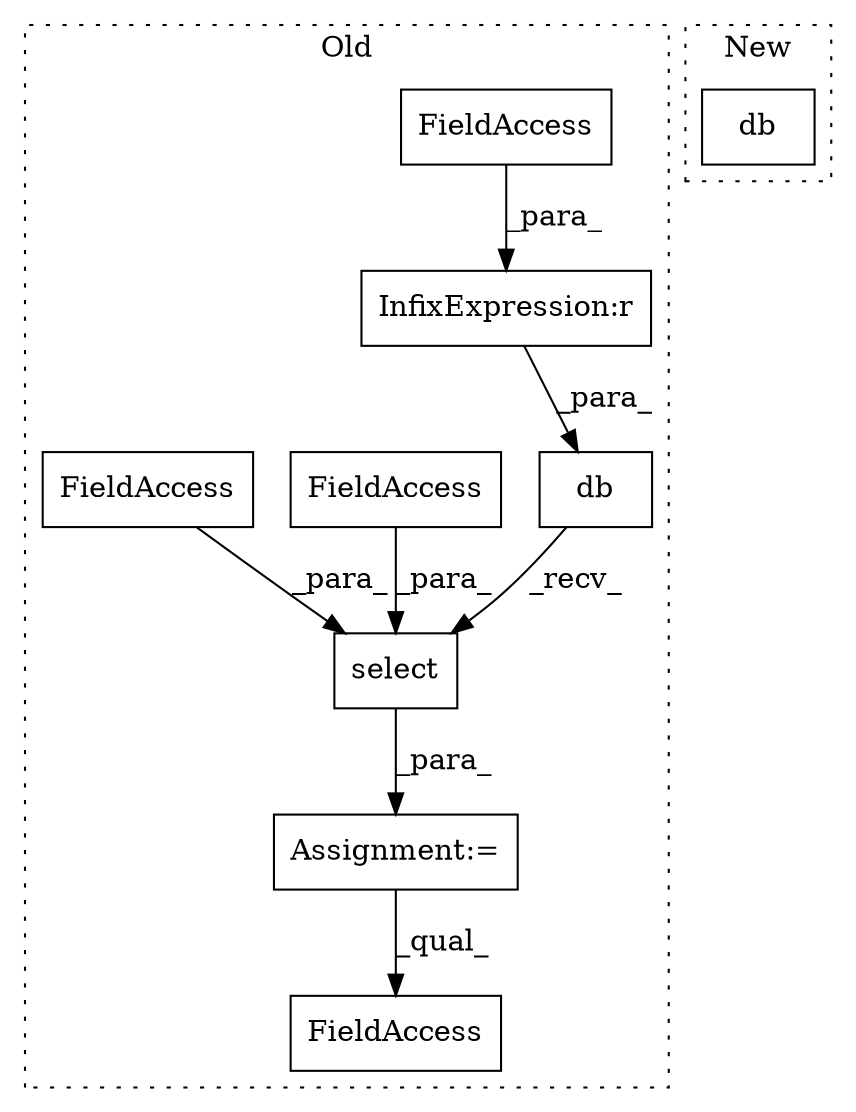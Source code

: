 digraph G {
subgraph cluster0 {
1 [label="db" a="32" s="1418,1426" l="3,1" shape="box"];
3 [label="InfixExpression:r" a="27" s="1388" l="4" shape="box"];
4 [label="FieldAccess" a="22" s="1374" l="14" shape="box"];
5 [label="select" a="32" s="1428,1458" l="7,1" shape="box"];
6 [label="FieldAccess" a="22" s="1492" l="7" shape="box"];
7 [label="FieldAccess" a="22" s="1435" l="10" shape="box"];
8 [label="FieldAccess" a="22" s="1446" l="12" shape="box"];
9 [label="Assignment:=" a="7" s="1580" l="22" shape="box"];
label = "Old";
style="dotted";
}
subgraph cluster1 {
2 [label="db" a="32" s="841,869" l="3,1" shape="box"];
label = "New";
style="dotted";
}
1 -> 5 [label="_recv_"];
3 -> 1 [label="_para_"];
4 -> 3 [label="_para_"];
5 -> 9 [label="_para_"];
7 -> 5 [label="_para_"];
8 -> 5 [label="_para_"];
9 -> 6 [label="_qual_"];
}